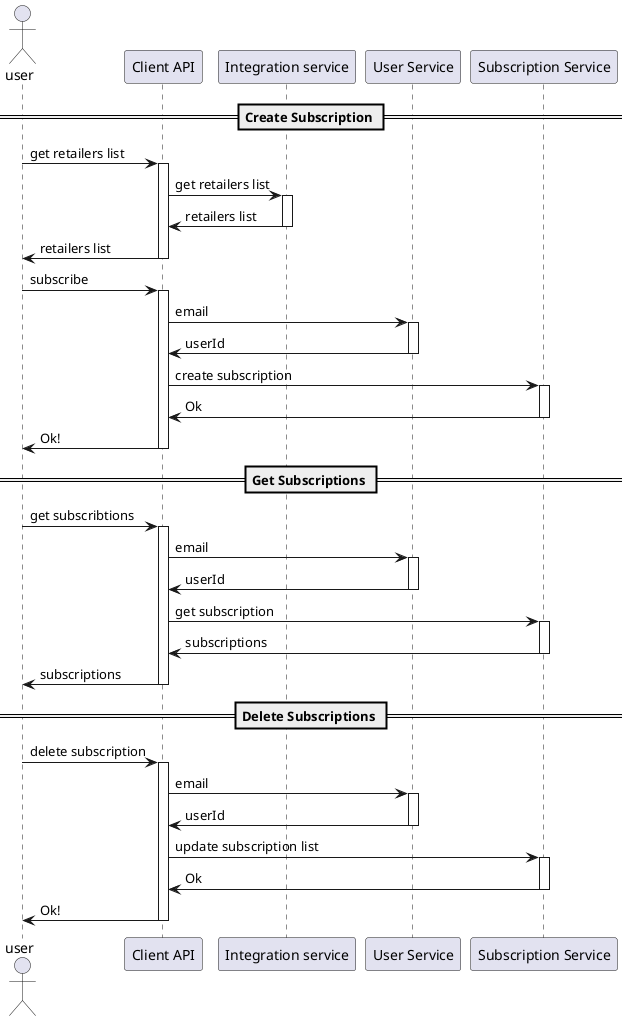 @startuml
actor user order 10
participant "Integration service" as is order 25
participant "Client API" as capi order 20
participant "User Service" as us order 30
participant "Subscription Service" as subs order 40


== Create Subscription ==
user -> capi : get retailers list
activate capi
capi -> is : get retailers list
activate is
is -> capi : retailers list
deactivate is
capi -> user : retailers list
deactivate capi
user -> capi : subscribe
activate capi

capi -> us : email
activate us
us -> capi : userId
deactivate us
capi -> subs : create subscription
activate subs
subs -> capi : Ok
deactivate subs
capi -> user : Ok!
deactivate capi

== Get Subscriptions ==

user -> capi : get subscribtions
activate capi
capi -> us : email
activate us
us -> capi : userId
deactivate us
capi -> subs : get subscription
activate subs
subs -> capi : subscriptions
deactivate subs
capi -> user : subscriptions
deactivate capi

== Delete Subscriptions ==

user -> capi : delete subscription
activate capi
capi -> us : email
activate us
us -> capi : userId
deactivate us
capi -> subs : update subscription list
activate subs
subs -> capi : Ok
deactivate subs

capi -> user : Ok!
deactivate capi
@enduml